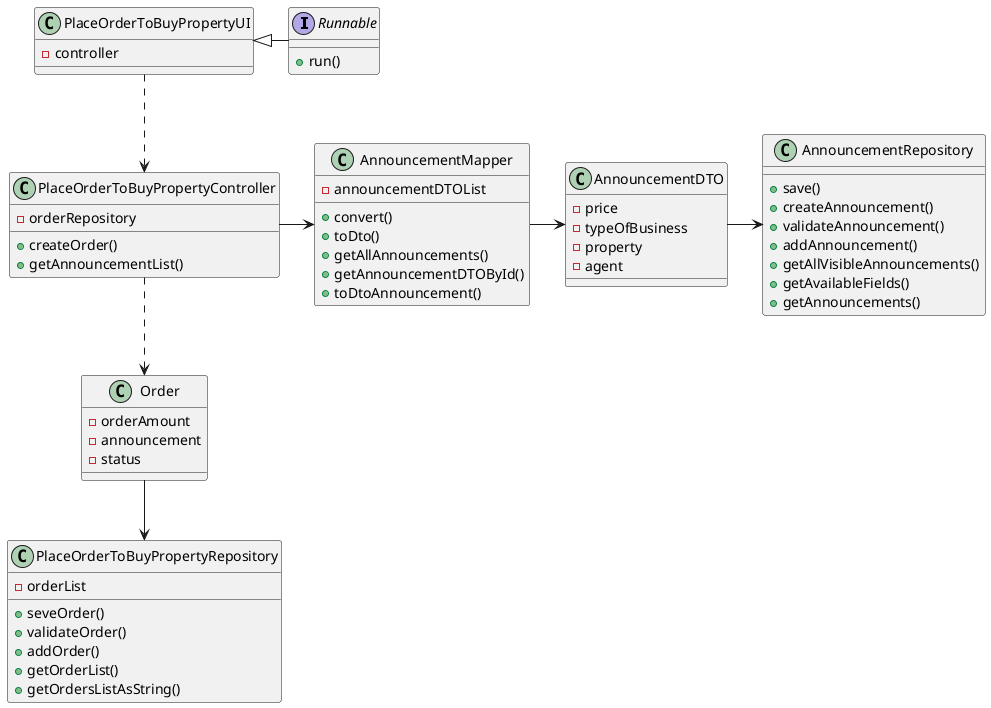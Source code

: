 @startuml

interface Runnable {

    + run()
}

class PlaceOrderToBuyPropertyUI {

    - controller
}

class PlaceOrderToBuyPropertyController {

    - orderRepository
    + createOrder()
    + getAnnouncementList()
}

class Order {

    - orderAmount
    - announcement
    - status
}

class PlaceOrderToBuyPropertyRepository {

    - orderList
    + seveOrder()
    + validateOrder()
    + addOrder()
    + getOrderList()
    + getOrdersListAsString()
}

class AnnouncementRepository {

    + save()
    + createAnnouncement()
    + validateAnnouncement()
    + addAnnouncement()
    + getAllVisibleAnnouncements()
    + getAvailableFields()
    + getAnnouncements()
}

class AnnouncementDTO {

    - price
    - typeOfBusiness
    - property
    - agent
}

class AnnouncementMapper {

    - announcementDTOList
    + convert()
    + toDto()
    + getAllAnnouncements()
    + getAnnouncementDTOById()
    + toDtoAnnouncement()
}



Runnable -left-|> PlaceOrderToBuyPropertyUI
PlaceOrderToBuyPropertyUI ..> PlaceOrderToBuyPropertyController
PlaceOrderToBuyPropertyController -> AnnouncementMapper
AnnouncementMapper -> AnnouncementDTO
AnnouncementDTO -> AnnouncementRepository
PlaceOrderToBuyPropertyController ..> Order
Order --> PlaceOrderToBuyPropertyRepository

@enduml